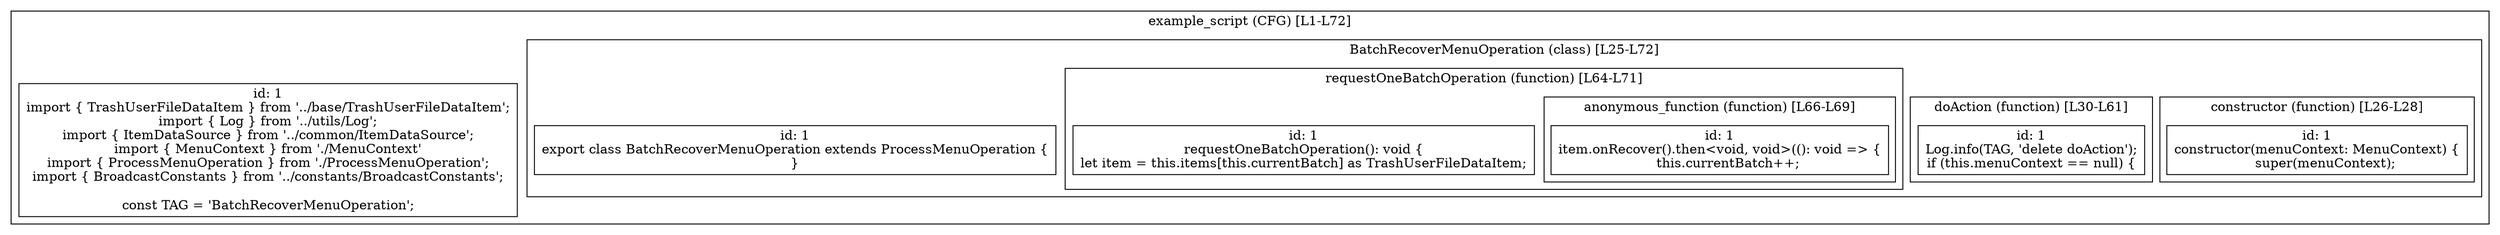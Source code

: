 digraph "23.ts" {
  subgraph "cluster_1" {
    label="example_script (CFG) [L1-L72]";
    node_1_1 [label="id: 1\nimport { TrashUserFileDataItem } from '../base/TrashUserFileDataItem';
import { Log } from '../utils/Log';
import { ItemDataSource } from '../common/ItemDataSource';
import { MenuContext } from './MenuContext'
import { ProcessMenuOperation } from './ProcessMenuOperation';
import { BroadcastConstants } from '../constants/BroadcastConstants';

const TAG = 'BatchRecoverMenuOperation';", shape=box];
  subgraph "cluster_2" {
    label="BatchRecoverMenuOperation (class) [L25-L72]";
    node_2_1 [label="id: 1\nexport class BatchRecoverMenuOperation extends ProcessMenuOperation {
}", shape=box];
  subgraph "cluster_3" {
    label="constructor (function) [L26-L28]";
    node_3_1 [label="id: 1\nconstructor(menuContext: MenuContext) {
    super(menuContext);", shape=box];
  }
  subgraph "cluster_4" {
    label="doAction (function) [L30-L61]";
    node_4_1 [label="id: 1\nLog.info(TAG, 'delete doAction');
if (this.menuContext == null) {", shape=box];
  }
  subgraph "cluster_5" {
    label="requestOneBatchOperation (function) [L64-L71]";
    node_5_1 [label="id: 1\nrequestOneBatchOperation(): void {
let item = this.items[this.currentBatch] as TrashUserFileDataItem;", shape=box];
  subgraph "cluster_6" {
    label="anonymous_function (function) [L66-L69]";
    node_6_1 [label="id: 1\nitem.onRecover().then<void, void>((): void => {
    this.currentBatch++;", shape=box];
  }
  }
  }
  }
}